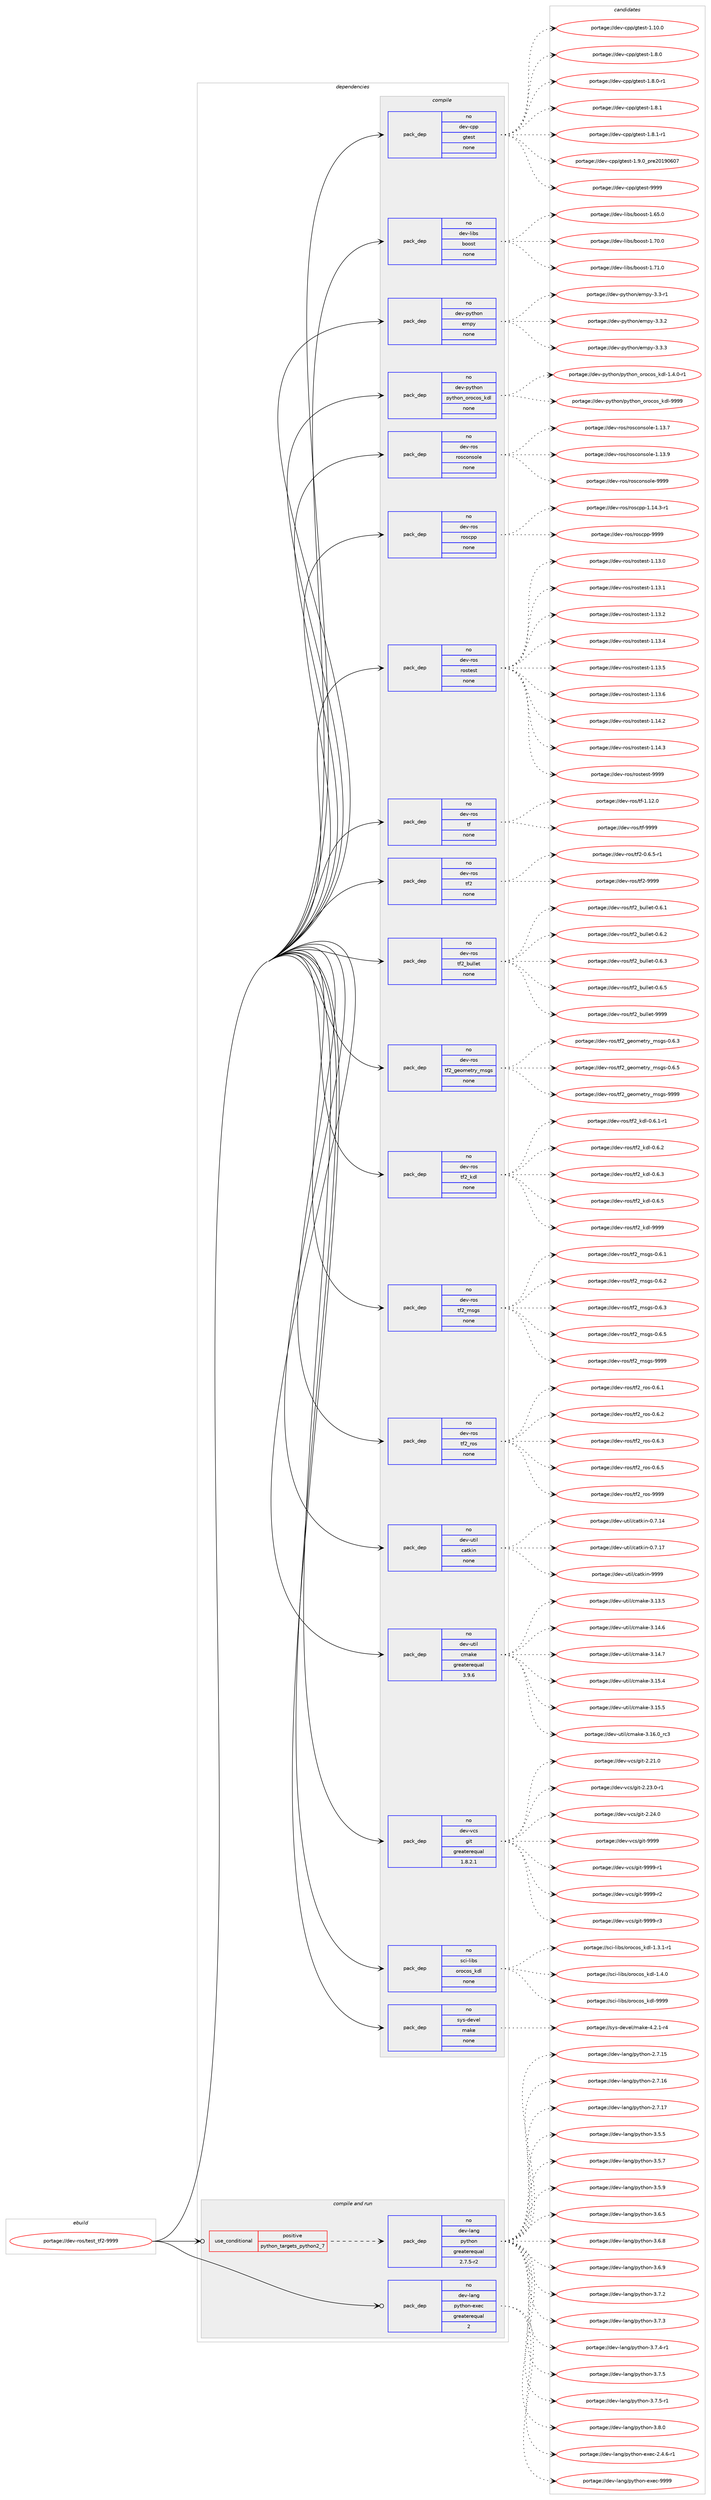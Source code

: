 digraph prolog {

# *************
# Graph options
# *************

newrank=true;
concentrate=true;
compound=true;
graph [rankdir=LR,fontname=Helvetica,fontsize=10,ranksep=1.5];#, ranksep=2.5, nodesep=0.2];
edge  [arrowhead=vee];
node  [fontname=Helvetica,fontsize=10];

# **********
# The ebuild
# **********

subgraph cluster_leftcol {
color=gray;
rank=same;
label=<<i>ebuild</i>>;
id [label="portage://dev-ros/test_tf2-9999", color=red, width=4, href="../dev-ros/test_tf2-9999.svg"];
}

# ****************
# The dependencies
# ****************

subgraph cluster_midcol {
color=gray;
label=<<i>dependencies</i>>;
subgraph cluster_compile {
fillcolor="#eeeeee";
style=filled;
label=<<i>compile</i>>;
subgraph pack156810 {
dependency205720 [label=<<TABLE BORDER="0" CELLBORDER="1" CELLSPACING="0" CELLPADDING="4" WIDTH="220"><TR><TD ROWSPAN="6" CELLPADDING="30">pack_dep</TD></TR><TR><TD WIDTH="110">no</TD></TR><TR><TD>dev-cpp</TD></TR><TR><TD>gtest</TD></TR><TR><TD>none</TD></TR><TR><TD></TD></TR></TABLE>>, shape=none, color=blue];
}
id:e -> dependency205720:w [weight=20,style="solid",arrowhead="vee"];
subgraph pack156811 {
dependency205721 [label=<<TABLE BORDER="0" CELLBORDER="1" CELLSPACING="0" CELLPADDING="4" WIDTH="220"><TR><TD ROWSPAN="6" CELLPADDING="30">pack_dep</TD></TR><TR><TD WIDTH="110">no</TD></TR><TR><TD>dev-libs</TD></TR><TR><TD>boost</TD></TR><TR><TD>none</TD></TR><TR><TD></TD></TR></TABLE>>, shape=none, color=blue];
}
id:e -> dependency205721:w [weight=20,style="solid",arrowhead="vee"];
subgraph pack156812 {
dependency205722 [label=<<TABLE BORDER="0" CELLBORDER="1" CELLSPACING="0" CELLPADDING="4" WIDTH="220"><TR><TD ROWSPAN="6" CELLPADDING="30">pack_dep</TD></TR><TR><TD WIDTH="110">no</TD></TR><TR><TD>dev-python</TD></TR><TR><TD>empy</TD></TR><TR><TD>none</TD></TR><TR><TD></TD></TR></TABLE>>, shape=none, color=blue];
}
id:e -> dependency205722:w [weight=20,style="solid",arrowhead="vee"];
subgraph pack156813 {
dependency205723 [label=<<TABLE BORDER="0" CELLBORDER="1" CELLSPACING="0" CELLPADDING="4" WIDTH="220"><TR><TD ROWSPAN="6" CELLPADDING="30">pack_dep</TD></TR><TR><TD WIDTH="110">no</TD></TR><TR><TD>dev-python</TD></TR><TR><TD>python_orocos_kdl</TD></TR><TR><TD>none</TD></TR><TR><TD></TD></TR></TABLE>>, shape=none, color=blue];
}
id:e -> dependency205723:w [weight=20,style="solid",arrowhead="vee"];
subgraph pack156814 {
dependency205724 [label=<<TABLE BORDER="0" CELLBORDER="1" CELLSPACING="0" CELLPADDING="4" WIDTH="220"><TR><TD ROWSPAN="6" CELLPADDING="30">pack_dep</TD></TR><TR><TD WIDTH="110">no</TD></TR><TR><TD>dev-ros</TD></TR><TR><TD>rosconsole</TD></TR><TR><TD>none</TD></TR><TR><TD></TD></TR></TABLE>>, shape=none, color=blue];
}
id:e -> dependency205724:w [weight=20,style="solid",arrowhead="vee"];
subgraph pack156815 {
dependency205725 [label=<<TABLE BORDER="0" CELLBORDER="1" CELLSPACING="0" CELLPADDING="4" WIDTH="220"><TR><TD ROWSPAN="6" CELLPADDING="30">pack_dep</TD></TR><TR><TD WIDTH="110">no</TD></TR><TR><TD>dev-ros</TD></TR><TR><TD>roscpp</TD></TR><TR><TD>none</TD></TR><TR><TD></TD></TR></TABLE>>, shape=none, color=blue];
}
id:e -> dependency205725:w [weight=20,style="solid",arrowhead="vee"];
subgraph pack156816 {
dependency205726 [label=<<TABLE BORDER="0" CELLBORDER="1" CELLSPACING="0" CELLPADDING="4" WIDTH="220"><TR><TD ROWSPAN="6" CELLPADDING="30">pack_dep</TD></TR><TR><TD WIDTH="110">no</TD></TR><TR><TD>dev-ros</TD></TR><TR><TD>rostest</TD></TR><TR><TD>none</TD></TR><TR><TD></TD></TR></TABLE>>, shape=none, color=blue];
}
id:e -> dependency205726:w [weight=20,style="solid",arrowhead="vee"];
subgraph pack156817 {
dependency205727 [label=<<TABLE BORDER="0" CELLBORDER="1" CELLSPACING="0" CELLPADDING="4" WIDTH="220"><TR><TD ROWSPAN="6" CELLPADDING="30">pack_dep</TD></TR><TR><TD WIDTH="110">no</TD></TR><TR><TD>dev-ros</TD></TR><TR><TD>tf</TD></TR><TR><TD>none</TD></TR><TR><TD></TD></TR></TABLE>>, shape=none, color=blue];
}
id:e -> dependency205727:w [weight=20,style="solid",arrowhead="vee"];
subgraph pack156818 {
dependency205728 [label=<<TABLE BORDER="0" CELLBORDER="1" CELLSPACING="0" CELLPADDING="4" WIDTH="220"><TR><TD ROWSPAN="6" CELLPADDING="30">pack_dep</TD></TR><TR><TD WIDTH="110">no</TD></TR><TR><TD>dev-ros</TD></TR><TR><TD>tf2</TD></TR><TR><TD>none</TD></TR><TR><TD></TD></TR></TABLE>>, shape=none, color=blue];
}
id:e -> dependency205728:w [weight=20,style="solid",arrowhead="vee"];
subgraph pack156819 {
dependency205729 [label=<<TABLE BORDER="0" CELLBORDER="1" CELLSPACING="0" CELLPADDING="4" WIDTH="220"><TR><TD ROWSPAN="6" CELLPADDING="30">pack_dep</TD></TR><TR><TD WIDTH="110">no</TD></TR><TR><TD>dev-ros</TD></TR><TR><TD>tf2_bullet</TD></TR><TR><TD>none</TD></TR><TR><TD></TD></TR></TABLE>>, shape=none, color=blue];
}
id:e -> dependency205729:w [weight=20,style="solid",arrowhead="vee"];
subgraph pack156820 {
dependency205730 [label=<<TABLE BORDER="0" CELLBORDER="1" CELLSPACING="0" CELLPADDING="4" WIDTH="220"><TR><TD ROWSPAN="6" CELLPADDING="30">pack_dep</TD></TR><TR><TD WIDTH="110">no</TD></TR><TR><TD>dev-ros</TD></TR><TR><TD>tf2_geometry_msgs</TD></TR><TR><TD>none</TD></TR><TR><TD></TD></TR></TABLE>>, shape=none, color=blue];
}
id:e -> dependency205730:w [weight=20,style="solid",arrowhead="vee"];
subgraph pack156821 {
dependency205731 [label=<<TABLE BORDER="0" CELLBORDER="1" CELLSPACING="0" CELLPADDING="4" WIDTH="220"><TR><TD ROWSPAN="6" CELLPADDING="30">pack_dep</TD></TR><TR><TD WIDTH="110">no</TD></TR><TR><TD>dev-ros</TD></TR><TR><TD>tf2_kdl</TD></TR><TR><TD>none</TD></TR><TR><TD></TD></TR></TABLE>>, shape=none, color=blue];
}
id:e -> dependency205731:w [weight=20,style="solid",arrowhead="vee"];
subgraph pack156822 {
dependency205732 [label=<<TABLE BORDER="0" CELLBORDER="1" CELLSPACING="0" CELLPADDING="4" WIDTH="220"><TR><TD ROWSPAN="6" CELLPADDING="30">pack_dep</TD></TR><TR><TD WIDTH="110">no</TD></TR><TR><TD>dev-ros</TD></TR><TR><TD>tf2_msgs</TD></TR><TR><TD>none</TD></TR><TR><TD></TD></TR></TABLE>>, shape=none, color=blue];
}
id:e -> dependency205732:w [weight=20,style="solid",arrowhead="vee"];
subgraph pack156823 {
dependency205733 [label=<<TABLE BORDER="0" CELLBORDER="1" CELLSPACING="0" CELLPADDING="4" WIDTH="220"><TR><TD ROWSPAN="6" CELLPADDING="30">pack_dep</TD></TR><TR><TD WIDTH="110">no</TD></TR><TR><TD>dev-ros</TD></TR><TR><TD>tf2_ros</TD></TR><TR><TD>none</TD></TR><TR><TD></TD></TR></TABLE>>, shape=none, color=blue];
}
id:e -> dependency205733:w [weight=20,style="solid",arrowhead="vee"];
subgraph pack156824 {
dependency205734 [label=<<TABLE BORDER="0" CELLBORDER="1" CELLSPACING="0" CELLPADDING="4" WIDTH="220"><TR><TD ROWSPAN="6" CELLPADDING="30">pack_dep</TD></TR><TR><TD WIDTH="110">no</TD></TR><TR><TD>dev-util</TD></TR><TR><TD>catkin</TD></TR><TR><TD>none</TD></TR><TR><TD></TD></TR></TABLE>>, shape=none, color=blue];
}
id:e -> dependency205734:w [weight=20,style="solid",arrowhead="vee"];
subgraph pack156825 {
dependency205735 [label=<<TABLE BORDER="0" CELLBORDER="1" CELLSPACING="0" CELLPADDING="4" WIDTH="220"><TR><TD ROWSPAN="6" CELLPADDING="30">pack_dep</TD></TR><TR><TD WIDTH="110">no</TD></TR><TR><TD>dev-util</TD></TR><TR><TD>cmake</TD></TR><TR><TD>greaterequal</TD></TR><TR><TD>3.9.6</TD></TR></TABLE>>, shape=none, color=blue];
}
id:e -> dependency205735:w [weight=20,style="solid",arrowhead="vee"];
subgraph pack156826 {
dependency205736 [label=<<TABLE BORDER="0" CELLBORDER="1" CELLSPACING="0" CELLPADDING="4" WIDTH="220"><TR><TD ROWSPAN="6" CELLPADDING="30">pack_dep</TD></TR><TR><TD WIDTH="110">no</TD></TR><TR><TD>dev-vcs</TD></TR><TR><TD>git</TD></TR><TR><TD>greaterequal</TD></TR><TR><TD>1.8.2.1</TD></TR></TABLE>>, shape=none, color=blue];
}
id:e -> dependency205736:w [weight=20,style="solid",arrowhead="vee"];
subgraph pack156827 {
dependency205737 [label=<<TABLE BORDER="0" CELLBORDER="1" CELLSPACING="0" CELLPADDING="4" WIDTH="220"><TR><TD ROWSPAN="6" CELLPADDING="30">pack_dep</TD></TR><TR><TD WIDTH="110">no</TD></TR><TR><TD>sci-libs</TD></TR><TR><TD>orocos_kdl</TD></TR><TR><TD>none</TD></TR><TR><TD></TD></TR></TABLE>>, shape=none, color=blue];
}
id:e -> dependency205737:w [weight=20,style="solid",arrowhead="vee"];
subgraph pack156828 {
dependency205738 [label=<<TABLE BORDER="0" CELLBORDER="1" CELLSPACING="0" CELLPADDING="4" WIDTH="220"><TR><TD ROWSPAN="6" CELLPADDING="30">pack_dep</TD></TR><TR><TD WIDTH="110">no</TD></TR><TR><TD>sys-devel</TD></TR><TR><TD>make</TD></TR><TR><TD>none</TD></TR><TR><TD></TD></TR></TABLE>>, shape=none, color=blue];
}
id:e -> dependency205738:w [weight=20,style="solid",arrowhead="vee"];
}
subgraph cluster_compileandrun {
fillcolor="#eeeeee";
style=filled;
label=<<i>compile and run</i>>;
subgraph cond45482 {
dependency205739 [label=<<TABLE BORDER="0" CELLBORDER="1" CELLSPACING="0" CELLPADDING="4"><TR><TD ROWSPAN="3" CELLPADDING="10">use_conditional</TD></TR><TR><TD>positive</TD></TR><TR><TD>python_targets_python2_7</TD></TR></TABLE>>, shape=none, color=red];
subgraph pack156829 {
dependency205740 [label=<<TABLE BORDER="0" CELLBORDER="1" CELLSPACING="0" CELLPADDING="4" WIDTH="220"><TR><TD ROWSPAN="6" CELLPADDING="30">pack_dep</TD></TR><TR><TD WIDTH="110">no</TD></TR><TR><TD>dev-lang</TD></TR><TR><TD>python</TD></TR><TR><TD>greaterequal</TD></TR><TR><TD>2.7.5-r2</TD></TR></TABLE>>, shape=none, color=blue];
}
dependency205739:e -> dependency205740:w [weight=20,style="dashed",arrowhead="vee"];
}
id:e -> dependency205739:w [weight=20,style="solid",arrowhead="odotvee"];
subgraph pack156830 {
dependency205741 [label=<<TABLE BORDER="0" CELLBORDER="1" CELLSPACING="0" CELLPADDING="4" WIDTH="220"><TR><TD ROWSPAN="6" CELLPADDING="30">pack_dep</TD></TR><TR><TD WIDTH="110">no</TD></TR><TR><TD>dev-lang</TD></TR><TR><TD>python-exec</TD></TR><TR><TD>greaterequal</TD></TR><TR><TD>2</TD></TR></TABLE>>, shape=none, color=blue];
}
id:e -> dependency205741:w [weight=20,style="solid",arrowhead="odotvee"];
}
subgraph cluster_run {
fillcolor="#eeeeee";
style=filled;
label=<<i>run</i>>;
}
}

# **************
# The candidates
# **************

subgraph cluster_choices {
rank=same;
color=gray;
label=<<i>candidates</i>>;

subgraph choice156810 {
color=black;
nodesep=1;
choiceportage10010111845991121124710311610111511645494649484648 [label="portage://dev-cpp/gtest-1.10.0", color=red, width=4,href="../dev-cpp/gtest-1.10.0.svg"];
choiceportage100101118459911211247103116101115116454946564648 [label="portage://dev-cpp/gtest-1.8.0", color=red, width=4,href="../dev-cpp/gtest-1.8.0.svg"];
choiceportage1001011184599112112471031161011151164549465646484511449 [label="portage://dev-cpp/gtest-1.8.0-r1", color=red, width=4,href="../dev-cpp/gtest-1.8.0-r1.svg"];
choiceportage100101118459911211247103116101115116454946564649 [label="portage://dev-cpp/gtest-1.8.1", color=red, width=4,href="../dev-cpp/gtest-1.8.1.svg"];
choiceportage1001011184599112112471031161011151164549465646494511449 [label="portage://dev-cpp/gtest-1.8.1-r1", color=red, width=4,href="../dev-cpp/gtest-1.8.1-r1.svg"];
choiceportage100101118459911211247103116101115116454946574648951121141015048495748544855 [label="portage://dev-cpp/gtest-1.9.0_pre20190607", color=red, width=4,href="../dev-cpp/gtest-1.9.0_pre20190607.svg"];
choiceportage1001011184599112112471031161011151164557575757 [label="portage://dev-cpp/gtest-9999", color=red, width=4,href="../dev-cpp/gtest-9999.svg"];
dependency205720:e -> choiceportage10010111845991121124710311610111511645494649484648:w [style=dotted,weight="100"];
dependency205720:e -> choiceportage100101118459911211247103116101115116454946564648:w [style=dotted,weight="100"];
dependency205720:e -> choiceportage1001011184599112112471031161011151164549465646484511449:w [style=dotted,weight="100"];
dependency205720:e -> choiceportage100101118459911211247103116101115116454946564649:w [style=dotted,weight="100"];
dependency205720:e -> choiceportage1001011184599112112471031161011151164549465646494511449:w [style=dotted,weight="100"];
dependency205720:e -> choiceportage100101118459911211247103116101115116454946574648951121141015048495748544855:w [style=dotted,weight="100"];
dependency205720:e -> choiceportage1001011184599112112471031161011151164557575757:w [style=dotted,weight="100"];
}
subgraph choice156811 {
color=black;
nodesep=1;
choiceportage1001011184510810598115479811111111511645494654534648 [label="portage://dev-libs/boost-1.65.0", color=red, width=4,href="../dev-libs/boost-1.65.0.svg"];
choiceportage1001011184510810598115479811111111511645494655484648 [label="portage://dev-libs/boost-1.70.0", color=red, width=4,href="../dev-libs/boost-1.70.0.svg"];
choiceportage1001011184510810598115479811111111511645494655494648 [label="portage://dev-libs/boost-1.71.0", color=red, width=4,href="../dev-libs/boost-1.71.0.svg"];
dependency205721:e -> choiceportage1001011184510810598115479811111111511645494654534648:w [style=dotted,weight="100"];
dependency205721:e -> choiceportage1001011184510810598115479811111111511645494655484648:w [style=dotted,weight="100"];
dependency205721:e -> choiceportage1001011184510810598115479811111111511645494655494648:w [style=dotted,weight="100"];
}
subgraph choice156812 {
color=black;
nodesep=1;
choiceportage1001011184511212111610411111047101109112121455146514511449 [label="portage://dev-python/empy-3.3-r1", color=red, width=4,href="../dev-python/empy-3.3-r1.svg"];
choiceportage1001011184511212111610411111047101109112121455146514650 [label="portage://dev-python/empy-3.3.2", color=red, width=4,href="../dev-python/empy-3.3.2.svg"];
choiceportage1001011184511212111610411111047101109112121455146514651 [label="portage://dev-python/empy-3.3.3", color=red, width=4,href="../dev-python/empy-3.3.3.svg"];
dependency205722:e -> choiceportage1001011184511212111610411111047101109112121455146514511449:w [style=dotted,weight="100"];
dependency205722:e -> choiceportage1001011184511212111610411111047101109112121455146514650:w [style=dotted,weight="100"];
dependency205722:e -> choiceportage1001011184511212111610411111047101109112121455146514651:w [style=dotted,weight="100"];
}
subgraph choice156813 {
color=black;
nodesep=1;
choiceportage10010111845112121116104111110471121211161041111109511111411199111115951071001084549465246484511449 [label="portage://dev-python/python_orocos_kdl-1.4.0-r1", color=red, width=4,href="../dev-python/python_orocos_kdl-1.4.0-r1.svg"];
choiceportage10010111845112121116104111110471121211161041111109511111411199111115951071001084557575757 [label="portage://dev-python/python_orocos_kdl-9999", color=red, width=4,href="../dev-python/python_orocos_kdl-9999.svg"];
dependency205723:e -> choiceportage10010111845112121116104111110471121211161041111109511111411199111115951071001084549465246484511449:w [style=dotted,weight="100"];
dependency205723:e -> choiceportage10010111845112121116104111110471121211161041111109511111411199111115951071001084557575757:w [style=dotted,weight="100"];
}
subgraph choice156814 {
color=black;
nodesep=1;
choiceportage10010111845114111115471141111159911111011511110810145494649514655 [label="portage://dev-ros/rosconsole-1.13.7", color=red, width=4,href="../dev-ros/rosconsole-1.13.7.svg"];
choiceportage10010111845114111115471141111159911111011511110810145494649514657 [label="portage://dev-ros/rosconsole-1.13.9", color=red, width=4,href="../dev-ros/rosconsole-1.13.9.svg"];
choiceportage1001011184511411111547114111115991111101151111081014557575757 [label="portage://dev-ros/rosconsole-9999", color=red, width=4,href="../dev-ros/rosconsole-9999.svg"];
dependency205724:e -> choiceportage10010111845114111115471141111159911111011511110810145494649514655:w [style=dotted,weight="100"];
dependency205724:e -> choiceportage10010111845114111115471141111159911111011511110810145494649514657:w [style=dotted,weight="100"];
dependency205724:e -> choiceportage1001011184511411111547114111115991111101151111081014557575757:w [style=dotted,weight="100"];
}
subgraph choice156815 {
color=black;
nodesep=1;
choiceportage100101118451141111154711411111599112112454946495246514511449 [label="portage://dev-ros/roscpp-1.14.3-r1", color=red, width=4,href="../dev-ros/roscpp-1.14.3-r1.svg"];
choiceportage1001011184511411111547114111115991121124557575757 [label="portage://dev-ros/roscpp-9999", color=red, width=4,href="../dev-ros/roscpp-9999.svg"];
dependency205725:e -> choiceportage100101118451141111154711411111599112112454946495246514511449:w [style=dotted,weight="100"];
dependency205725:e -> choiceportage1001011184511411111547114111115991121124557575757:w [style=dotted,weight="100"];
}
subgraph choice156816 {
color=black;
nodesep=1;
choiceportage100101118451141111154711411111511610111511645494649514648 [label="portage://dev-ros/rostest-1.13.0", color=red, width=4,href="../dev-ros/rostest-1.13.0.svg"];
choiceportage100101118451141111154711411111511610111511645494649514649 [label="portage://dev-ros/rostest-1.13.1", color=red, width=4,href="../dev-ros/rostest-1.13.1.svg"];
choiceportage100101118451141111154711411111511610111511645494649514650 [label="portage://dev-ros/rostest-1.13.2", color=red, width=4,href="../dev-ros/rostest-1.13.2.svg"];
choiceportage100101118451141111154711411111511610111511645494649514652 [label="portage://dev-ros/rostest-1.13.4", color=red, width=4,href="../dev-ros/rostest-1.13.4.svg"];
choiceportage100101118451141111154711411111511610111511645494649514653 [label="portage://dev-ros/rostest-1.13.5", color=red, width=4,href="../dev-ros/rostest-1.13.5.svg"];
choiceportage100101118451141111154711411111511610111511645494649514654 [label="portage://dev-ros/rostest-1.13.6", color=red, width=4,href="../dev-ros/rostest-1.13.6.svg"];
choiceportage100101118451141111154711411111511610111511645494649524650 [label="portage://dev-ros/rostest-1.14.2", color=red, width=4,href="../dev-ros/rostest-1.14.2.svg"];
choiceportage100101118451141111154711411111511610111511645494649524651 [label="portage://dev-ros/rostest-1.14.3", color=red, width=4,href="../dev-ros/rostest-1.14.3.svg"];
choiceportage10010111845114111115471141111151161011151164557575757 [label="portage://dev-ros/rostest-9999", color=red, width=4,href="../dev-ros/rostest-9999.svg"];
dependency205726:e -> choiceportage100101118451141111154711411111511610111511645494649514648:w [style=dotted,weight="100"];
dependency205726:e -> choiceportage100101118451141111154711411111511610111511645494649514649:w [style=dotted,weight="100"];
dependency205726:e -> choiceportage100101118451141111154711411111511610111511645494649514650:w [style=dotted,weight="100"];
dependency205726:e -> choiceportage100101118451141111154711411111511610111511645494649514652:w [style=dotted,weight="100"];
dependency205726:e -> choiceportage100101118451141111154711411111511610111511645494649514653:w [style=dotted,weight="100"];
dependency205726:e -> choiceportage100101118451141111154711411111511610111511645494649514654:w [style=dotted,weight="100"];
dependency205726:e -> choiceportage100101118451141111154711411111511610111511645494649524650:w [style=dotted,weight="100"];
dependency205726:e -> choiceportage100101118451141111154711411111511610111511645494649524651:w [style=dotted,weight="100"];
dependency205726:e -> choiceportage10010111845114111115471141111151161011151164557575757:w [style=dotted,weight="100"];
}
subgraph choice156817 {
color=black;
nodesep=1;
choiceportage100101118451141111154711610245494649504648 [label="portage://dev-ros/tf-1.12.0", color=red, width=4,href="../dev-ros/tf-1.12.0.svg"];
choiceportage10010111845114111115471161024557575757 [label="portage://dev-ros/tf-9999", color=red, width=4,href="../dev-ros/tf-9999.svg"];
dependency205727:e -> choiceportage100101118451141111154711610245494649504648:w [style=dotted,weight="100"];
dependency205727:e -> choiceportage10010111845114111115471161024557575757:w [style=dotted,weight="100"];
}
subgraph choice156818 {
color=black;
nodesep=1;
choiceportage1001011184511411111547116102504548465446534511449 [label="portage://dev-ros/tf2-0.6.5-r1", color=red, width=4,href="../dev-ros/tf2-0.6.5-r1.svg"];
choiceportage1001011184511411111547116102504557575757 [label="portage://dev-ros/tf2-9999", color=red, width=4,href="../dev-ros/tf2-9999.svg"];
dependency205728:e -> choiceportage1001011184511411111547116102504548465446534511449:w [style=dotted,weight="100"];
dependency205728:e -> choiceportage1001011184511411111547116102504557575757:w [style=dotted,weight="100"];
}
subgraph choice156819 {
color=black;
nodesep=1;
choiceportage1001011184511411111547116102509598117108108101116454846544649 [label="portage://dev-ros/tf2_bullet-0.6.1", color=red, width=4,href="../dev-ros/tf2_bullet-0.6.1.svg"];
choiceportage1001011184511411111547116102509598117108108101116454846544650 [label="portage://dev-ros/tf2_bullet-0.6.2", color=red, width=4,href="../dev-ros/tf2_bullet-0.6.2.svg"];
choiceportage1001011184511411111547116102509598117108108101116454846544651 [label="portage://dev-ros/tf2_bullet-0.6.3", color=red, width=4,href="../dev-ros/tf2_bullet-0.6.3.svg"];
choiceportage1001011184511411111547116102509598117108108101116454846544653 [label="portage://dev-ros/tf2_bullet-0.6.5", color=red, width=4,href="../dev-ros/tf2_bullet-0.6.5.svg"];
choiceportage10010111845114111115471161025095981171081081011164557575757 [label="portage://dev-ros/tf2_bullet-9999", color=red, width=4,href="../dev-ros/tf2_bullet-9999.svg"];
dependency205729:e -> choiceportage1001011184511411111547116102509598117108108101116454846544649:w [style=dotted,weight="100"];
dependency205729:e -> choiceportage1001011184511411111547116102509598117108108101116454846544650:w [style=dotted,weight="100"];
dependency205729:e -> choiceportage1001011184511411111547116102509598117108108101116454846544651:w [style=dotted,weight="100"];
dependency205729:e -> choiceportage1001011184511411111547116102509598117108108101116454846544653:w [style=dotted,weight="100"];
dependency205729:e -> choiceportage10010111845114111115471161025095981171081081011164557575757:w [style=dotted,weight="100"];
}
subgraph choice156820 {
color=black;
nodesep=1;
choiceportage1001011184511411111547116102509510310111110910111611412195109115103115454846544651 [label="portage://dev-ros/tf2_geometry_msgs-0.6.3", color=red, width=4,href="../dev-ros/tf2_geometry_msgs-0.6.3.svg"];
choiceportage1001011184511411111547116102509510310111110910111611412195109115103115454846544653 [label="portage://dev-ros/tf2_geometry_msgs-0.6.5", color=red, width=4,href="../dev-ros/tf2_geometry_msgs-0.6.5.svg"];
choiceportage10010111845114111115471161025095103101111109101116114121951091151031154557575757 [label="portage://dev-ros/tf2_geometry_msgs-9999", color=red, width=4,href="../dev-ros/tf2_geometry_msgs-9999.svg"];
dependency205730:e -> choiceportage1001011184511411111547116102509510310111110910111611412195109115103115454846544651:w [style=dotted,weight="100"];
dependency205730:e -> choiceportage1001011184511411111547116102509510310111110910111611412195109115103115454846544653:w [style=dotted,weight="100"];
dependency205730:e -> choiceportage10010111845114111115471161025095103101111109101116114121951091151031154557575757:w [style=dotted,weight="100"];
}
subgraph choice156821 {
color=black;
nodesep=1;
choiceportage100101118451141111154711610250951071001084548465446494511449 [label="portage://dev-ros/tf2_kdl-0.6.1-r1", color=red, width=4,href="../dev-ros/tf2_kdl-0.6.1-r1.svg"];
choiceportage10010111845114111115471161025095107100108454846544650 [label="portage://dev-ros/tf2_kdl-0.6.2", color=red, width=4,href="../dev-ros/tf2_kdl-0.6.2.svg"];
choiceportage10010111845114111115471161025095107100108454846544651 [label="portage://dev-ros/tf2_kdl-0.6.3", color=red, width=4,href="../dev-ros/tf2_kdl-0.6.3.svg"];
choiceportage10010111845114111115471161025095107100108454846544653 [label="portage://dev-ros/tf2_kdl-0.6.5", color=red, width=4,href="../dev-ros/tf2_kdl-0.6.5.svg"];
choiceportage100101118451141111154711610250951071001084557575757 [label="portage://dev-ros/tf2_kdl-9999", color=red, width=4,href="../dev-ros/tf2_kdl-9999.svg"];
dependency205731:e -> choiceportage100101118451141111154711610250951071001084548465446494511449:w [style=dotted,weight="100"];
dependency205731:e -> choiceportage10010111845114111115471161025095107100108454846544650:w [style=dotted,weight="100"];
dependency205731:e -> choiceportage10010111845114111115471161025095107100108454846544651:w [style=dotted,weight="100"];
dependency205731:e -> choiceportage10010111845114111115471161025095107100108454846544653:w [style=dotted,weight="100"];
dependency205731:e -> choiceportage100101118451141111154711610250951071001084557575757:w [style=dotted,weight="100"];
}
subgraph choice156822 {
color=black;
nodesep=1;
choiceportage10010111845114111115471161025095109115103115454846544649 [label="portage://dev-ros/tf2_msgs-0.6.1", color=red, width=4,href="../dev-ros/tf2_msgs-0.6.1.svg"];
choiceportage10010111845114111115471161025095109115103115454846544650 [label="portage://dev-ros/tf2_msgs-0.6.2", color=red, width=4,href="../dev-ros/tf2_msgs-0.6.2.svg"];
choiceportage10010111845114111115471161025095109115103115454846544651 [label="portage://dev-ros/tf2_msgs-0.6.3", color=red, width=4,href="../dev-ros/tf2_msgs-0.6.3.svg"];
choiceportage10010111845114111115471161025095109115103115454846544653 [label="portage://dev-ros/tf2_msgs-0.6.5", color=red, width=4,href="../dev-ros/tf2_msgs-0.6.5.svg"];
choiceportage100101118451141111154711610250951091151031154557575757 [label="portage://dev-ros/tf2_msgs-9999", color=red, width=4,href="../dev-ros/tf2_msgs-9999.svg"];
dependency205732:e -> choiceportage10010111845114111115471161025095109115103115454846544649:w [style=dotted,weight="100"];
dependency205732:e -> choiceportage10010111845114111115471161025095109115103115454846544650:w [style=dotted,weight="100"];
dependency205732:e -> choiceportage10010111845114111115471161025095109115103115454846544651:w [style=dotted,weight="100"];
dependency205732:e -> choiceportage10010111845114111115471161025095109115103115454846544653:w [style=dotted,weight="100"];
dependency205732:e -> choiceportage100101118451141111154711610250951091151031154557575757:w [style=dotted,weight="100"];
}
subgraph choice156823 {
color=black;
nodesep=1;
choiceportage10010111845114111115471161025095114111115454846544649 [label="portage://dev-ros/tf2_ros-0.6.1", color=red, width=4,href="../dev-ros/tf2_ros-0.6.1.svg"];
choiceportage10010111845114111115471161025095114111115454846544650 [label="portage://dev-ros/tf2_ros-0.6.2", color=red, width=4,href="../dev-ros/tf2_ros-0.6.2.svg"];
choiceportage10010111845114111115471161025095114111115454846544651 [label="portage://dev-ros/tf2_ros-0.6.3", color=red, width=4,href="../dev-ros/tf2_ros-0.6.3.svg"];
choiceportage10010111845114111115471161025095114111115454846544653 [label="portage://dev-ros/tf2_ros-0.6.5", color=red, width=4,href="../dev-ros/tf2_ros-0.6.5.svg"];
choiceportage100101118451141111154711610250951141111154557575757 [label="portage://dev-ros/tf2_ros-9999", color=red, width=4,href="../dev-ros/tf2_ros-9999.svg"];
dependency205733:e -> choiceportage10010111845114111115471161025095114111115454846544649:w [style=dotted,weight="100"];
dependency205733:e -> choiceportage10010111845114111115471161025095114111115454846544650:w [style=dotted,weight="100"];
dependency205733:e -> choiceportage10010111845114111115471161025095114111115454846544651:w [style=dotted,weight="100"];
dependency205733:e -> choiceportage10010111845114111115471161025095114111115454846544653:w [style=dotted,weight="100"];
dependency205733:e -> choiceportage100101118451141111154711610250951141111154557575757:w [style=dotted,weight="100"];
}
subgraph choice156824 {
color=black;
nodesep=1;
choiceportage1001011184511711610510847999711610710511045484655464952 [label="portage://dev-util/catkin-0.7.14", color=red, width=4,href="../dev-util/catkin-0.7.14.svg"];
choiceportage1001011184511711610510847999711610710511045484655464955 [label="portage://dev-util/catkin-0.7.17", color=red, width=4,href="../dev-util/catkin-0.7.17.svg"];
choiceportage100101118451171161051084799971161071051104557575757 [label="portage://dev-util/catkin-9999", color=red, width=4,href="../dev-util/catkin-9999.svg"];
dependency205734:e -> choiceportage1001011184511711610510847999711610710511045484655464952:w [style=dotted,weight="100"];
dependency205734:e -> choiceportage1001011184511711610510847999711610710511045484655464955:w [style=dotted,weight="100"];
dependency205734:e -> choiceportage100101118451171161051084799971161071051104557575757:w [style=dotted,weight="100"];
}
subgraph choice156825 {
color=black;
nodesep=1;
choiceportage1001011184511711610510847991099710710145514649514653 [label="portage://dev-util/cmake-3.13.5", color=red, width=4,href="../dev-util/cmake-3.13.5.svg"];
choiceportage1001011184511711610510847991099710710145514649524654 [label="portage://dev-util/cmake-3.14.6", color=red, width=4,href="../dev-util/cmake-3.14.6.svg"];
choiceportage1001011184511711610510847991099710710145514649524655 [label="portage://dev-util/cmake-3.14.7", color=red, width=4,href="../dev-util/cmake-3.14.7.svg"];
choiceportage1001011184511711610510847991099710710145514649534652 [label="portage://dev-util/cmake-3.15.4", color=red, width=4,href="../dev-util/cmake-3.15.4.svg"];
choiceportage1001011184511711610510847991099710710145514649534653 [label="portage://dev-util/cmake-3.15.5", color=red, width=4,href="../dev-util/cmake-3.15.5.svg"];
choiceportage1001011184511711610510847991099710710145514649544648951149951 [label="portage://dev-util/cmake-3.16.0_rc3", color=red, width=4,href="../dev-util/cmake-3.16.0_rc3.svg"];
dependency205735:e -> choiceportage1001011184511711610510847991099710710145514649514653:w [style=dotted,weight="100"];
dependency205735:e -> choiceportage1001011184511711610510847991099710710145514649524654:w [style=dotted,weight="100"];
dependency205735:e -> choiceportage1001011184511711610510847991099710710145514649524655:w [style=dotted,weight="100"];
dependency205735:e -> choiceportage1001011184511711610510847991099710710145514649534652:w [style=dotted,weight="100"];
dependency205735:e -> choiceportage1001011184511711610510847991099710710145514649534653:w [style=dotted,weight="100"];
dependency205735:e -> choiceportage1001011184511711610510847991099710710145514649544648951149951:w [style=dotted,weight="100"];
}
subgraph choice156826 {
color=black;
nodesep=1;
choiceportage10010111845118991154710310511645504650494648 [label="portage://dev-vcs/git-2.21.0", color=red, width=4,href="../dev-vcs/git-2.21.0.svg"];
choiceportage100101118451189911547103105116455046505146484511449 [label="portage://dev-vcs/git-2.23.0-r1", color=red, width=4,href="../dev-vcs/git-2.23.0-r1.svg"];
choiceportage10010111845118991154710310511645504650524648 [label="portage://dev-vcs/git-2.24.0", color=red, width=4,href="../dev-vcs/git-2.24.0.svg"];
choiceportage1001011184511899115471031051164557575757 [label="portage://dev-vcs/git-9999", color=red, width=4,href="../dev-vcs/git-9999.svg"];
choiceportage10010111845118991154710310511645575757574511449 [label="portage://dev-vcs/git-9999-r1", color=red, width=4,href="../dev-vcs/git-9999-r1.svg"];
choiceportage10010111845118991154710310511645575757574511450 [label="portage://dev-vcs/git-9999-r2", color=red, width=4,href="../dev-vcs/git-9999-r2.svg"];
choiceportage10010111845118991154710310511645575757574511451 [label="portage://dev-vcs/git-9999-r3", color=red, width=4,href="../dev-vcs/git-9999-r3.svg"];
dependency205736:e -> choiceportage10010111845118991154710310511645504650494648:w [style=dotted,weight="100"];
dependency205736:e -> choiceportage100101118451189911547103105116455046505146484511449:w [style=dotted,weight="100"];
dependency205736:e -> choiceportage10010111845118991154710310511645504650524648:w [style=dotted,weight="100"];
dependency205736:e -> choiceportage1001011184511899115471031051164557575757:w [style=dotted,weight="100"];
dependency205736:e -> choiceportage10010111845118991154710310511645575757574511449:w [style=dotted,weight="100"];
dependency205736:e -> choiceportage10010111845118991154710310511645575757574511450:w [style=dotted,weight="100"];
dependency205736:e -> choiceportage10010111845118991154710310511645575757574511451:w [style=dotted,weight="100"];
}
subgraph choice156827 {
color=black;
nodesep=1;
choiceportage1159910545108105981154711111411199111115951071001084549465146494511449 [label="portage://sci-libs/orocos_kdl-1.3.1-r1", color=red, width=4,href="../sci-libs/orocos_kdl-1.3.1-r1.svg"];
choiceportage115991054510810598115471111141119911111595107100108454946524648 [label="portage://sci-libs/orocos_kdl-1.4.0", color=red, width=4,href="../sci-libs/orocos_kdl-1.4.0.svg"];
choiceportage1159910545108105981154711111411199111115951071001084557575757 [label="portage://sci-libs/orocos_kdl-9999", color=red, width=4,href="../sci-libs/orocos_kdl-9999.svg"];
dependency205737:e -> choiceportage1159910545108105981154711111411199111115951071001084549465146494511449:w [style=dotted,weight="100"];
dependency205737:e -> choiceportage115991054510810598115471111141119911111595107100108454946524648:w [style=dotted,weight="100"];
dependency205737:e -> choiceportage1159910545108105981154711111411199111115951071001084557575757:w [style=dotted,weight="100"];
}
subgraph choice156828 {
color=black;
nodesep=1;
choiceportage1151211154510010111810110847109971071014552465046494511452 [label="portage://sys-devel/make-4.2.1-r4", color=red, width=4,href="../sys-devel/make-4.2.1-r4.svg"];
dependency205738:e -> choiceportage1151211154510010111810110847109971071014552465046494511452:w [style=dotted,weight="100"];
}
subgraph choice156829 {
color=black;
nodesep=1;
choiceportage10010111845108971101034711212111610411111045504655464953 [label="portage://dev-lang/python-2.7.15", color=red, width=4,href="../dev-lang/python-2.7.15.svg"];
choiceportage10010111845108971101034711212111610411111045504655464954 [label="portage://dev-lang/python-2.7.16", color=red, width=4,href="../dev-lang/python-2.7.16.svg"];
choiceportage10010111845108971101034711212111610411111045504655464955 [label="portage://dev-lang/python-2.7.17", color=red, width=4,href="../dev-lang/python-2.7.17.svg"];
choiceportage100101118451089711010347112121116104111110455146534653 [label="portage://dev-lang/python-3.5.5", color=red, width=4,href="../dev-lang/python-3.5.5.svg"];
choiceportage100101118451089711010347112121116104111110455146534655 [label="portage://dev-lang/python-3.5.7", color=red, width=4,href="../dev-lang/python-3.5.7.svg"];
choiceportage100101118451089711010347112121116104111110455146534657 [label="portage://dev-lang/python-3.5.9", color=red, width=4,href="../dev-lang/python-3.5.9.svg"];
choiceportage100101118451089711010347112121116104111110455146544653 [label="portage://dev-lang/python-3.6.5", color=red, width=4,href="../dev-lang/python-3.6.5.svg"];
choiceportage100101118451089711010347112121116104111110455146544656 [label="portage://dev-lang/python-3.6.8", color=red, width=4,href="../dev-lang/python-3.6.8.svg"];
choiceportage100101118451089711010347112121116104111110455146544657 [label="portage://dev-lang/python-3.6.9", color=red, width=4,href="../dev-lang/python-3.6.9.svg"];
choiceportage100101118451089711010347112121116104111110455146554650 [label="portage://dev-lang/python-3.7.2", color=red, width=4,href="../dev-lang/python-3.7.2.svg"];
choiceportage100101118451089711010347112121116104111110455146554651 [label="portage://dev-lang/python-3.7.3", color=red, width=4,href="../dev-lang/python-3.7.3.svg"];
choiceportage1001011184510897110103471121211161041111104551465546524511449 [label="portage://dev-lang/python-3.7.4-r1", color=red, width=4,href="../dev-lang/python-3.7.4-r1.svg"];
choiceportage100101118451089711010347112121116104111110455146554653 [label="portage://dev-lang/python-3.7.5", color=red, width=4,href="../dev-lang/python-3.7.5.svg"];
choiceportage1001011184510897110103471121211161041111104551465546534511449 [label="portage://dev-lang/python-3.7.5-r1", color=red, width=4,href="../dev-lang/python-3.7.5-r1.svg"];
choiceportage100101118451089711010347112121116104111110455146564648 [label="portage://dev-lang/python-3.8.0", color=red, width=4,href="../dev-lang/python-3.8.0.svg"];
dependency205740:e -> choiceportage10010111845108971101034711212111610411111045504655464953:w [style=dotted,weight="100"];
dependency205740:e -> choiceportage10010111845108971101034711212111610411111045504655464954:w [style=dotted,weight="100"];
dependency205740:e -> choiceportage10010111845108971101034711212111610411111045504655464955:w [style=dotted,weight="100"];
dependency205740:e -> choiceportage100101118451089711010347112121116104111110455146534653:w [style=dotted,weight="100"];
dependency205740:e -> choiceportage100101118451089711010347112121116104111110455146534655:w [style=dotted,weight="100"];
dependency205740:e -> choiceportage100101118451089711010347112121116104111110455146534657:w [style=dotted,weight="100"];
dependency205740:e -> choiceportage100101118451089711010347112121116104111110455146544653:w [style=dotted,weight="100"];
dependency205740:e -> choiceportage100101118451089711010347112121116104111110455146544656:w [style=dotted,weight="100"];
dependency205740:e -> choiceportage100101118451089711010347112121116104111110455146544657:w [style=dotted,weight="100"];
dependency205740:e -> choiceportage100101118451089711010347112121116104111110455146554650:w [style=dotted,weight="100"];
dependency205740:e -> choiceportage100101118451089711010347112121116104111110455146554651:w [style=dotted,weight="100"];
dependency205740:e -> choiceportage1001011184510897110103471121211161041111104551465546524511449:w [style=dotted,weight="100"];
dependency205740:e -> choiceportage100101118451089711010347112121116104111110455146554653:w [style=dotted,weight="100"];
dependency205740:e -> choiceportage1001011184510897110103471121211161041111104551465546534511449:w [style=dotted,weight="100"];
dependency205740:e -> choiceportage100101118451089711010347112121116104111110455146564648:w [style=dotted,weight="100"];
}
subgraph choice156830 {
color=black;
nodesep=1;
choiceportage10010111845108971101034711212111610411111045101120101994550465246544511449 [label="portage://dev-lang/python-exec-2.4.6-r1", color=red, width=4,href="../dev-lang/python-exec-2.4.6-r1.svg"];
choiceportage10010111845108971101034711212111610411111045101120101994557575757 [label="portage://dev-lang/python-exec-9999", color=red, width=4,href="../dev-lang/python-exec-9999.svg"];
dependency205741:e -> choiceportage10010111845108971101034711212111610411111045101120101994550465246544511449:w [style=dotted,weight="100"];
dependency205741:e -> choiceportage10010111845108971101034711212111610411111045101120101994557575757:w [style=dotted,weight="100"];
}
}

}
